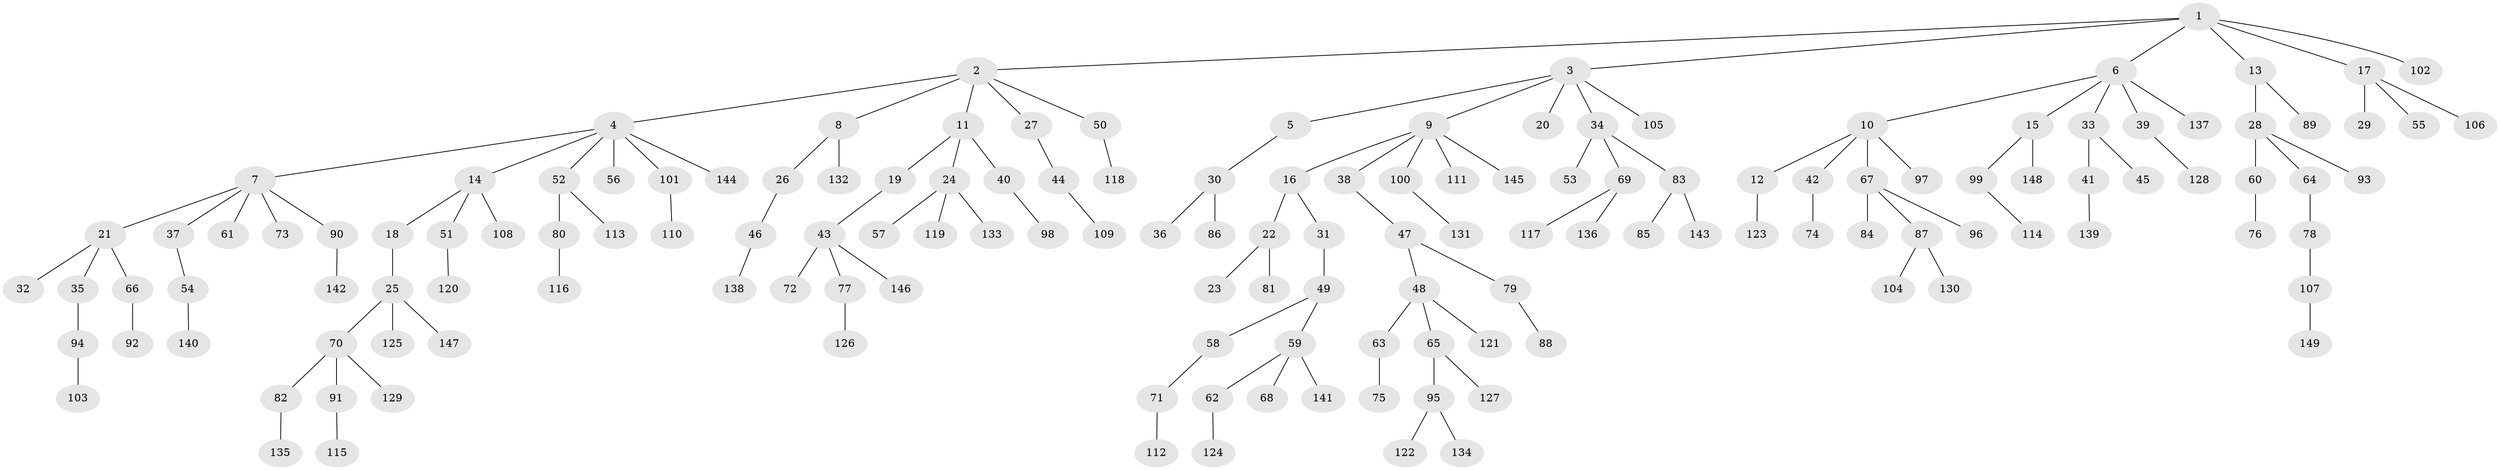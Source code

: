 // Generated by graph-tools (version 1.1) at 2025/15/03/09/25 04:15:29]
// undirected, 149 vertices, 148 edges
graph export_dot {
graph [start="1"]
  node [color=gray90,style=filled];
  1;
  2;
  3;
  4;
  5;
  6;
  7;
  8;
  9;
  10;
  11;
  12;
  13;
  14;
  15;
  16;
  17;
  18;
  19;
  20;
  21;
  22;
  23;
  24;
  25;
  26;
  27;
  28;
  29;
  30;
  31;
  32;
  33;
  34;
  35;
  36;
  37;
  38;
  39;
  40;
  41;
  42;
  43;
  44;
  45;
  46;
  47;
  48;
  49;
  50;
  51;
  52;
  53;
  54;
  55;
  56;
  57;
  58;
  59;
  60;
  61;
  62;
  63;
  64;
  65;
  66;
  67;
  68;
  69;
  70;
  71;
  72;
  73;
  74;
  75;
  76;
  77;
  78;
  79;
  80;
  81;
  82;
  83;
  84;
  85;
  86;
  87;
  88;
  89;
  90;
  91;
  92;
  93;
  94;
  95;
  96;
  97;
  98;
  99;
  100;
  101;
  102;
  103;
  104;
  105;
  106;
  107;
  108;
  109;
  110;
  111;
  112;
  113;
  114;
  115;
  116;
  117;
  118;
  119;
  120;
  121;
  122;
  123;
  124;
  125;
  126;
  127;
  128;
  129;
  130;
  131;
  132;
  133;
  134;
  135;
  136;
  137;
  138;
  139;
  140;
  141;
  142;
  143;
  144;
  145;
  146;
  147;
  148;
  149;
  1 -- 2;
  1 -- 3;
  1 -- 6;
  1 -- 13;
  1 -- 17;
  1 -- 102;
  2 -- 4;
  2 -- 8;
  2 -- 11;
  2 -- 27;
  2 -- 50;
  3 -- 5;
  3 -- 9;
  3 -- 20;
  3 -- 34;
  3 -- 105;
  4 -- 7;
  4 -- 14;
  4 -- 52;
  4 -- 56;
  4 -- 101;
  4 -- 144;
  5 -- 30;
  6 -- 10;
  6 -- 15;
  6 -- 33;
  6 -- 39;
  6 -- 137;
  7 -- 21;
  7 -- 37;
  7 -- 61;
  7 -- 73;
  7 -- 90;
  8 -- 26;
  8 -- 132;
  9 -- 16;
  9 -- 38;
  9 -- 100;
  9 -- 111;
  9 -- 145;
  10 -- 12;
  10 -- 42;
  10 -- 67;
  10 -- 97;
  11 -- 19;
  11 -- 24;
  11 -- 40;
  12 -- 123;
  13 -- 28;
  13 -- 89;
  14 -- 18;
  14 -- 51;
  14 -- 108;
  15 -- 99;
  15 -- 148;
  16 -- 22;
  16 -- 31;
  17 -- 29;
  17 -- 55;
  17 -- 106;
  18 -- 25;
  19 -- 43;
  21 -- 32;
  21 -- 35;
  21 -- 66;
  22 -- 23;
  22 -- 81;
  24 -- 57;
  24 -- 119;
  24 -- 133;
  25 -- 70;
  25 -- 125;
  25 -- 147;
  26 -- 46;
  27 -- 44;
  28 -- 60;
  28 -- 64;
  28 -- 93;
  30 -- 36;
  30 -- 86;
  31 -- 49;
  33 -- 41;
  33 -- 45;
  34 -- 53;
  34 -- 69;
  34 -- 83;
  35 -- 94;
  37 -- 54;
  38 -- 47;
  39 -- 128;
  40 -- 98;
  41 -- 139;
  42 -- 74;
  43 -- 72;
  43 -- 77;
  43 -- 146;
  44 -- 109;
  46 -- 138;
  47 -- 48;
  47 -- 79;
  48 -- 63;
  48 -- 65;
  48 -- 121;
  49 -- 58;
  49 -- 59;
  50 -- 118;
  51 -- 120;
  52 -- 80;
  52 -- 113;
  54 -- 140;
  58 -- 71;
  59 -- 62;
  59 -- 68;
  59 -- 141;
  60 -- 76;
  62 -- 124;
  63 -- 75;
  64 -- 78;
  65 -- 95;
  65 -- 127;
  66 -- 92;
  67 -- 84;
  67 -- 87;
  67 -- 96;
  69 -- 117;
  69 -- 136;
  70 -- 82;
  70 -- 91;
  70 -- 129;
  71 -- 112;
  77 -- 126;
  78 -- 107;
  79 -- 88;
  80 -- 116;
  82 -- 135;
  83 -- 85;
  83 -- 143;
  87 -- 104;
  87 -- 130;
  90 -- 142;
  91 -- 115;
  94 -- 103;
  95 -- 122;
  95 -- 134;
  99 -- 114;
  100 -- 131;
  101 -- 110;
  107 -- 149;
}
